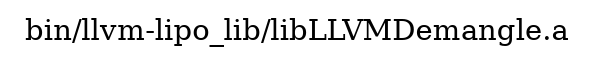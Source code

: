 digraph "bin/llvm-lipo_lib/libLLVMDemangle.a" {
	label="bin/llvm-lipo_lib/libLLVMDemangle.a";
	rankdir=LR;

}
